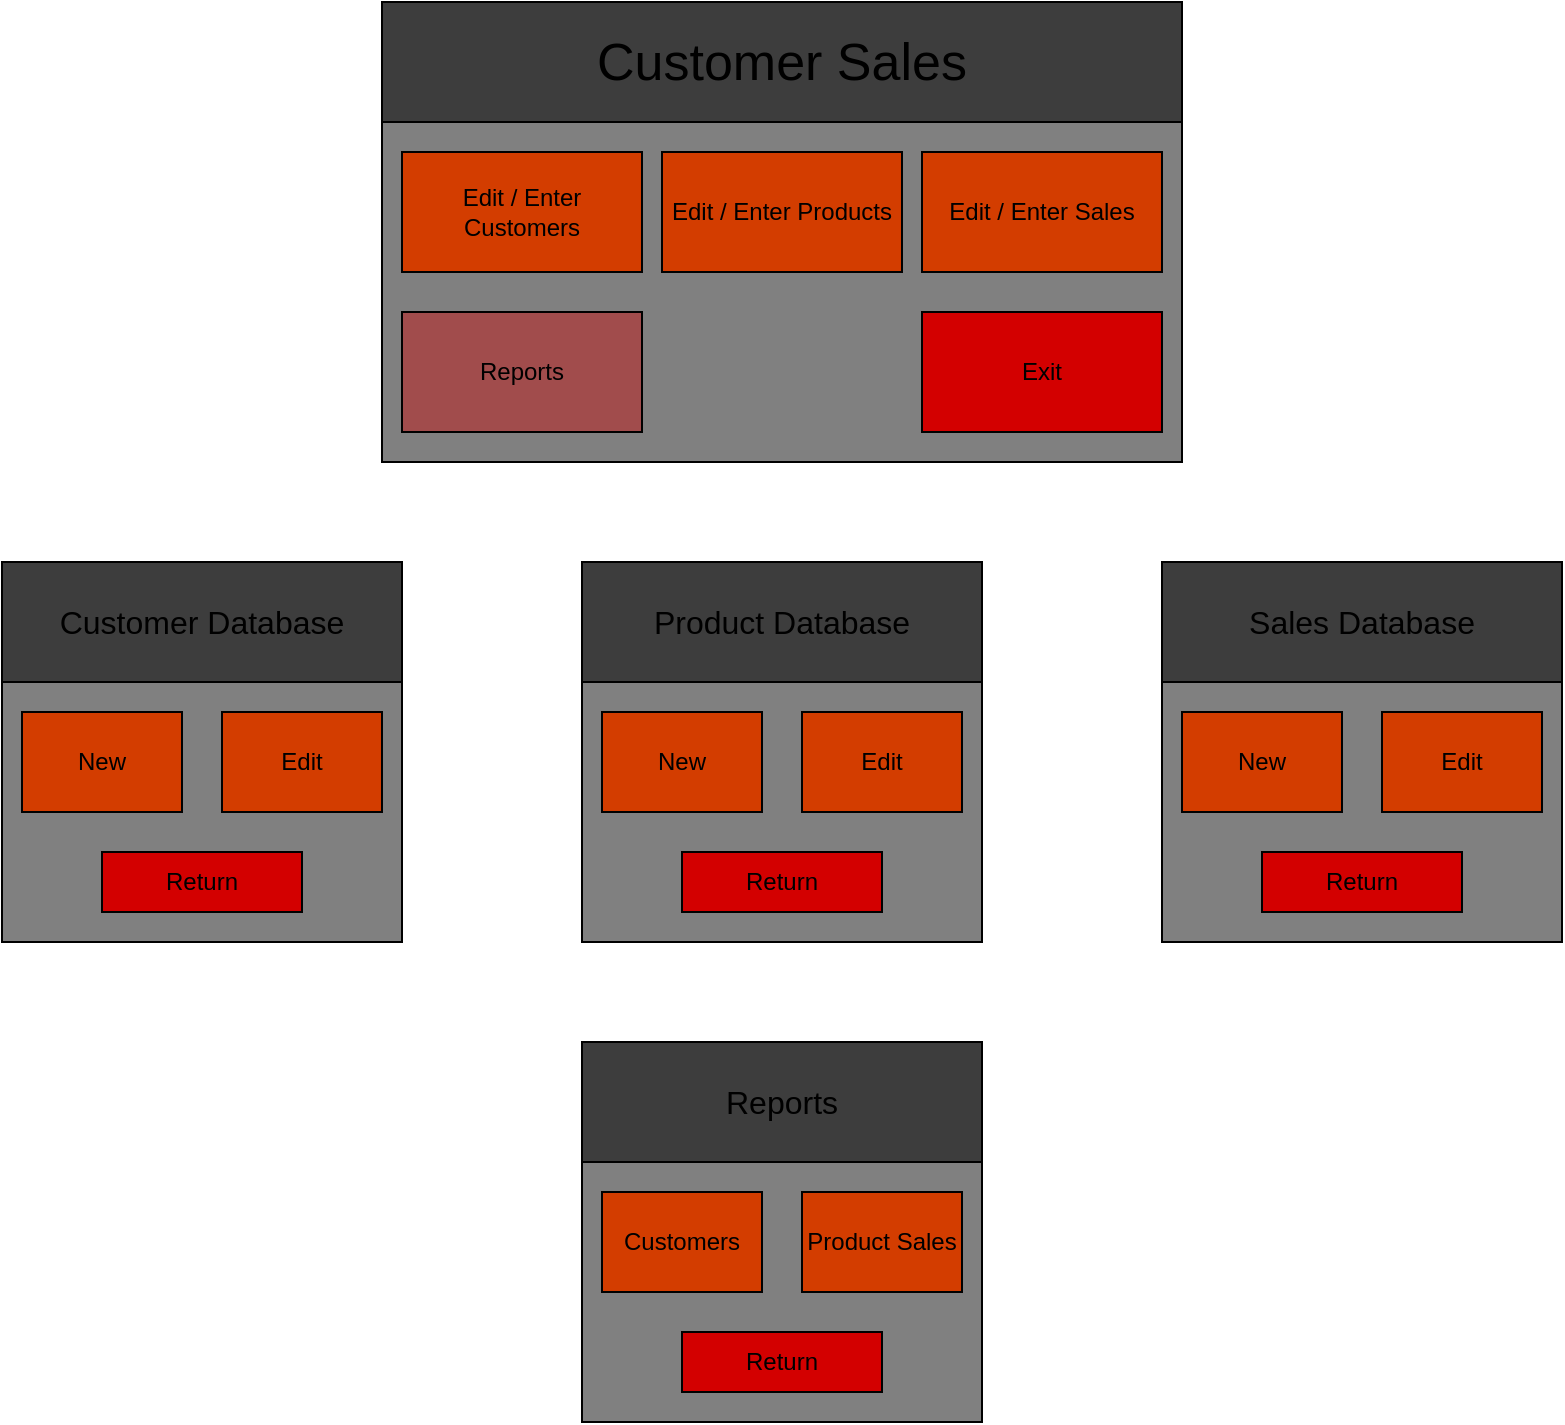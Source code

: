 <mxfile version="14.9.6" type="device"><diagram id="0bgC2i9gYUziLeKzmZqb" name="Page-1"><mxGraphModel dx="868" dy="510" grid="1" gridSize="10" guides="1" tooltips="1" connect="1" arrows="1" fold="1" page="1" pageScale="1" pageWidth="850" pageHeight="1100" background="none" math="0" shadow="0"><root><mxCell id="0"/><mxCell id="1" parent="0"/><mxCell id="SWiy3mfXILLTWg3JHDC7-1" value="" style="rounded=0;whiteSpace=wrap;html=1;fillColor=#808080;" vertex="1" parent="1"><mxGeometry x="220" width="400" height="230" as="geometry"/></mxCell><mxCell id="SWiy3mfXILLTWg3JHDC7-3" value="&lt;font style=&quot;font-size: 26px&quot;&gt;Customer Sales&lt;/font&gt;" style="rounded=0;whiteSpace=wrap;html=1;fillColor=#3D3D3D;" vertex="1" parent="1"><mxGeometry x="220" width="400" height="60" as="geometry"/></mxCell><mxCell id="SWiy3mfXILLTWg3JHDC7-4" value="Edit / Enter Sales" style="rounded=0;whiteSpace=wrap;html=1;fillColor=#d33d00;" vertex="1" parent="1"><mxGeometry x="490" y="75" width="120" height="60" as="geometry"/></mxCell><mxCell id="SWiy3mfXILLTWg3JHDC7-5" value="Edit / Enter Products" style="rounded=0;whiteSpace=wrap;html=1;fillColor=#d33d00;" vertex="1" parent="1"><mxGeometry x="360" y="75" width="120" height="60" as="geometry"/></mxCell><mxCell id="SWiy3mfXILLTWg3JHDC7-6" value="Edit / Enter Customers" style="rounded=0;whiteSpace=wrap;html=1;fillColor=#d33d00;" vertex="1" parent="1"><mxGeometry x="230" y="75" width="120" height="60" as="geometry"/></mxCell><mxCell id="SWiy3mfXILLTWg3JHDC7-7" value="Reports" style="rounded=0;whiteSpace=wrap;html=1;fillColor=#A14C4C;" vertex="1" parent="1"><mxGeometry x="230" y="155" width="120" height="60" as="geometry"/></mxCell><mxCell id="SWiy3mfXILLTWg3JHDC7-8" value="Exit" style="rounded=0;whiteSpace=wrap;html=1;fillColor=#d30000;" vertex="1" parent="1"><mxGeometry x="490" y="155" width="120" height="60" as="geometry"/></mxCell><mxCell id="SWiy3mfXILLTWg3JHDC7-9" value="" style="rounded=0;whiteSpace=wrap;html=1;fillColor=#808080;" vertex="1" parent="1"><mxGeometry x="30" y="280" width="200" height="190" as="geometry"/></mxCell><mxCell id="SWiy3mfXILLTWg3JHDC7-10" value="&lt;font style=&quot;font-size: 16px&quot;&gt;Customer Database&lt;/font&gt;" style="rounded=0;whiteSpace=wrap;html=1;fillColor=#3D3D3D;" vertex="1" parent="1"><mxGeometry x="30" y="280" width="200" height="60" as="geometry"/></mxCell><mxCell id="SWiy3mfXILLTWg3JHDC7-11" value="New" style="rounded=0;whiteSpace=wrap;html=1;fillColor=#d33d00;" vertex="1" parent="1"><mxGeometry x="40" y="355" width="80" height="50" as="geometry"/></mxCell><mxCell id="SWiy3mfXILLTWg3JHDC7-12" value="Edit" style="rounded=0;whiteSpace=wrap;html=1;fillColor=#d33d00;" vertex="1" parent="1"><mxGeometry x="140" y="355" width="80" height="50" as="geometry"/></mxCell><mxCell id="SWiy3mfXILLTWg3JHDC7-13" value="Return" style="rounded=0;whiteSpace=wrap;html=1;fillColor=#d30000;" vertex="1" parent="1"><mxGeometry x="80" y="425" width="100" height="30" as="geometry"/></mxCell><mxCell id="SWiy3mfXILLTWg3JHDC7-14" value="" style="rounded=0;whiteSpace=wrap;html=1;fillColor=#808080;" vertex="1" parent="1"><mxGeometry x="320" y="280" width="200" height="190" as="geometry"/></mxCell><mxCell id="SWiy3mfXILLTWg3JHDC7-15" value="&lt;font style=&quot;font-size: 16px&quot;&gt;Product Database&lt;/font&gt;" style="rounded=0;whiteSpace=wrap;html=1;fillColor=#3D3D3D;" vertex="1" parent="1"><mxGeometry x="320" y="280" width="200" height="60" as="geometry"/></mxCell><mxCell id="SWiy3mfXILLTWg3JHDC7-16" value="New" style="rounded=0;whiteSpace=wrap;html=1;fillColor=#d33d00;" vertex="1" parent="1"><mxGeometry x="330" y="355" width="80" height="50" as="geometry"/></mxCell><mxCell id="SWiy3mfXILLTWg3JHDC7-17" value="Edit" style="rounded=0;whiteSpace=wrap;html=1;fillColor=#d33d00;" vertex="1" parent="1"><mxGeometry x="430" y="355" width="80" height="50" as="geometry"/></mxCell><mxCell id="SWiy3mfXILLTWg3JHDC7-18" value="Return" style="rounded=0;whiteSpace=wrap;html=1;fillColor=#d30000;" vertex="1" parent="1"><mxGeometry x="370" y="425" width="100" height="30" as="geometry"/></mxCell><mxCell id="SWiy3mfXILLTWg3JHDC7-19" value="" style="rounded=0;whiteSpace=wrap;html=1;fillColor=#808080;" vertex="1" parent="1"><mxGeometry x="610" y="280" width="200" height="190" as="geometry"/></mxCell><mxCell id="SWiy3mfXILLTWg3JHDC7-20" value="&lt;font style=&quot;font-size: 16px&quot;&gt;Sales Database&lt;/font&gt;" style="rounded=0;whiteSpace=wrap;html=1;fillColor=#3D3D3D;" vertex="1" parent="1"><mxGeometry x="610" y="280" width="200" height="60" as="geometry"/></mxCell><mxCell id="SWiy3mfXILLTWg3JHDC7-21" value="New" style="rounded=0;whiteSpace=wrap;html=1;fillColor=#d33d00;" vertex="1" parent="1"><mxGeometry x="620" y="355" width="80" height="50" as="geometry"/></mxCell><mxCell id="SWiy3mfXILLTWg3JHDC7-22" value="Edit" style="rounded=0;whiteSpace=wrap;html=1;fillColor=#d33d00;" vertex="1" parent="1"><mxGeometry x="720" y="355" width="80" height="50" as="geometry"/></mxCell><mxCell id="SWiy3mfXILLTWg3JHDC7-23" value="Return" style="rounded=0;whiteSpace=wrap;html=1;fillColor=#d30000;" vertex="1" parent="1"><mxGeometry x="660" y="425" width="100" height="30" as="geometry"/></mxCell><mxCell id="SWiy3mfXILLTWg3JHDC7-24" value="" style="rounded=0;whiteSpace=wrap;html=1;fillColor=#808080;" vertex="1" parent="1"><mxGeometry x="320" y="520" width="200" height="190" as="geometry"/></mxCell><mxCell id="SWiy3mfXILLTWg3JHDC7-25" value="&lt;font style=&quot;font-size: 16px&quot;&gt;Reports&lt;/font&gt;" style="rounded=0;whiteSpace=wrap;html=1;fillColor=#3D3D3D;" vertex="1" parent="1"><mxGeometry x="320" y="520" width="200" height="60" as="geometry"/></mxCell><mxCell id="SWiy3mfXILLTWg3JHDC7-26" value="Customers" style="rounded=0;whiteSpace=wrap;html=1;fillColor=#d33d00;" vertex="1" parent="1"><mxGeometry x="330" y="595" width="80" height="50" as="geometry"/></mxCell><mxCell id="SWiy3mfXILLTWg3JHDC7-27" value="Product Sales" style="rounded=0;whiteSpace=wrap;html=1;fillColor=#d33d00;" vertex="1" parent="1"><mxGeometry x="430" y="595" width="80" height="50" as="geometry"/></mxCell><mxCell id="SWiy3mfXILLTWg3JHDC7-28" value="Return" style="rounded=0;whiteSpace=wrap;html=1;fillColor=#d30000;" vertex="1" parent="1"><mxGeometry x="370" y="665" width="100" height="30" as="geometry"/></mxCell></root></mxGraphModel></diagram></mxfile>